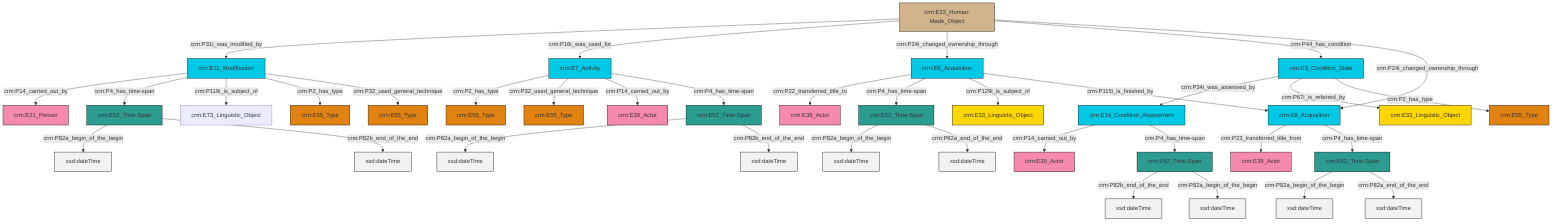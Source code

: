 graph TD
classDef Literal fill:#f2f2f2,stroke:#000000;
classDef CRM_Entity fill:#FFFFFF,stroke:#000000;
classDef Temporal_Entity fill:#00C9E6, stroke:#000000;
classDef Type fill:#E18312, stroke:#000000;
classDef Time-Span fill:#2C9C91, stroke:#000000;
classDef Appellation fill:#FFEB7F, stroke:#000000;
classDef Place fill:#008836, stroke:#000000;
classDef Persistent_Item fill:#B266B2, stroke:#000000;
classDef Conceptual_Object fill:#FFD700, stroke:#000000;
classDef Physical_Thing fill:#D2B48C, stroke:#000000;
classDef Actor fill:#f58aad, stroke:#000000;
classDef PC_Classes fill:#4ce600, stroke:#000000;
classDef Multi fill:#cccccc,stroke:#000000;

0["crm:E52_Time-Span"]:::Time-Span -->|crm:P82a_begin_of_the_begin| 1[xsd:dateTime]:::Literal
10["crm:E7_Activity"]:::Temporal_Entity -->|crm:P2_has_type| 11["crm:E55_Type"]:::Type
10["crm:E7_Activity"]:::Temporal_Entity -->|crm:P32_used_general_technique| 6["crm:E55_Type"]:::Type
16["crm:E8_Acquisition"]:::Temporal_Entity -->|crm:P22_transferred_title_to| 18["crm:E39_Actor"]:::Actor
19["crm:E52_Time-Span"]:::Time-Span -->|crm:P82a_begin_of_the_begin| 20[xsd:dateTime]:::Literal
19["crm:E52_Time-Span"]:::Time-Span -->|crm:P82b_end_of_the_end| 21[xsd:dateTime]:::Literal
14["crm:E11_Modification"]:::Temporal_Entity -->|crm:P14_carried_out_by| 22["crm:E21_Person"]:::Actor
23["crm:E3_Condition_State"]:::Temporal_Entity -->|crm:P34i_was_assessed_by| 24["crm:E14_Condition_Assessment"]:::Temporal_Entity
14["crm:E11_Modification"]:::Temporal_Entity -->|crm:P4_has_time-span| 25["crm:E52_Time-Span"]:::Time-Span
0["crm:E52_Time-Span"]:::Time-Span -->|crm:P82a_end_of_the_end| 26[xsd:dateTime]:::Literal
25["crm:E52_Time-Span"]:::Time-Span -->|crm:P82a_begin_of_the_begin| 27[xsd:dateTime]:::Literal
14["crm:E11_Modification"]:::Temporal_Entity -->|crm:P119i_is_subject_of| 8["crm:E73_Linguistic_Object"]:::Default
25["crm:E52_Time-Span"]:::Time-Span -->|crm:P82b_end_of_the_end| 34[xsd:dateTime]:::Literal
35["crm:E22_Human-Made_Object"]:::Physical_Thing -->|crm:P31i_was_modified_by| 14["crm:E11_Modification"]:::Temporal_Entity
16["crm:E8_Acquisition"]:::Temporal_Entity -->|crm:P4_has_time-span| 2["crm:E52_Time-Span"]:::Time-Span
10["crm:E7_Activity"]:::Temporal_Entity -->|crm:P14_carried_out_by| 32["crm:E39_Actor"]:::Actor
24["crm:E14_Condition_Assessment"]:::Temporal_Entity -->|crm:P14_carried_out_by| 37["crm:E39_Actor"]:::Actor
10["crm:E7_Activity"]:::Temporal_Entity -->|crm:P4_has_time-span| 19["crm:E52_Time-Span"]:::Time-Span
24["crm:E14_Condition_Assessment"]:::Temporal_Entity -->|crm:P4_has_time-span| 4["crm:E52_Time-Span"]:::Time-Span
42["crm:E8_Acquisition"]:::Temporal_Entity -->|crm:P23_transferred_title_from| 43["crm:E39_Actor"]:::Actor
14["crm:E11_Modification"]:::Temporal_Entity -->|crm:P2_has_type| 30["crm:E55_Type"]:::Type
23["crm:E3_Condition_State"]:::Temporal_Entity -->|crm:P67i_is_referred_by| 49["crm:E33_Linguistic_Object"]:::Conceptual_Object
35["crm:E22_Human-Made_Object"]:::Physical_Thing -->|crm:P16i_was_used_for| 10["crm:E7_Activity"]:::Temporal_Entity
35["crm:E22_Human-Made_Object"]:::Physical_Thing -->|crm:P24i_changed_ownership_through| 16["crm:E8_Acquisition"]:::Temporal_Entity
35["crm:E22_Human-Made_Object"]:::Physical_Thing -->|crm:P44_has_condition| 23["crm:E3_Condition_State"]:::Temporal_Entity
23["crm:E3_Condition_State"]:::Temporal_Entity -->|crm:P2_has_type| 44["crm:E55_Type"]:::Type
42["crm:E8_Acquisition"]:::Temporal_Entity -->|crm:P4_has_time-span| 0["crm:E52_Time-Span"]:::Time-Span
4["crm:E52_Time-Span"]:::Time-Span -->|crm:P82b_end_of_the_end| 54[xsd:dateTime]:::Literal
2["crm:E52_Time-Span"]:::Time-Span -->|crm:P82a_begin_of_the_begin| 55[xsd:dateTime]:::Literal
4["crm:E52_Time-Span"]:::Time-Span -->|crm:P82a_begin_of_the_begin| 56[xsd:dateTime]:::Literal
2["crm:E52_Time-Span"]:::Time-Span -->|crm:P82a_end_of_the_end| 57[xsd:dateTime]:::Literal
35["crm:E22_Human-Made_Object"]:::Physical_Thing -->|crm:P24i_changed_ownership_through| 42["crm:E8_Acquisition"]:::Temporal_Entity
14["crm:E11_Modification"]:::Temporal_Entity -->|crm:P32_used_general_technique| 28["crm:E55_Type"]:::Type
16["crm:E8_Acquisition"]:::Temporal_Entity -->|crm:P129i_is_subject_of| 40["crm:E33_Linguistic_Object"]:::Conceptual_Object
16["crm:E8_Acquisition"]:::Temporal_Entity -->|crm:P115i_is_finished_by| 42["crm:E8_Acquisition"]:::Temporal_Entity